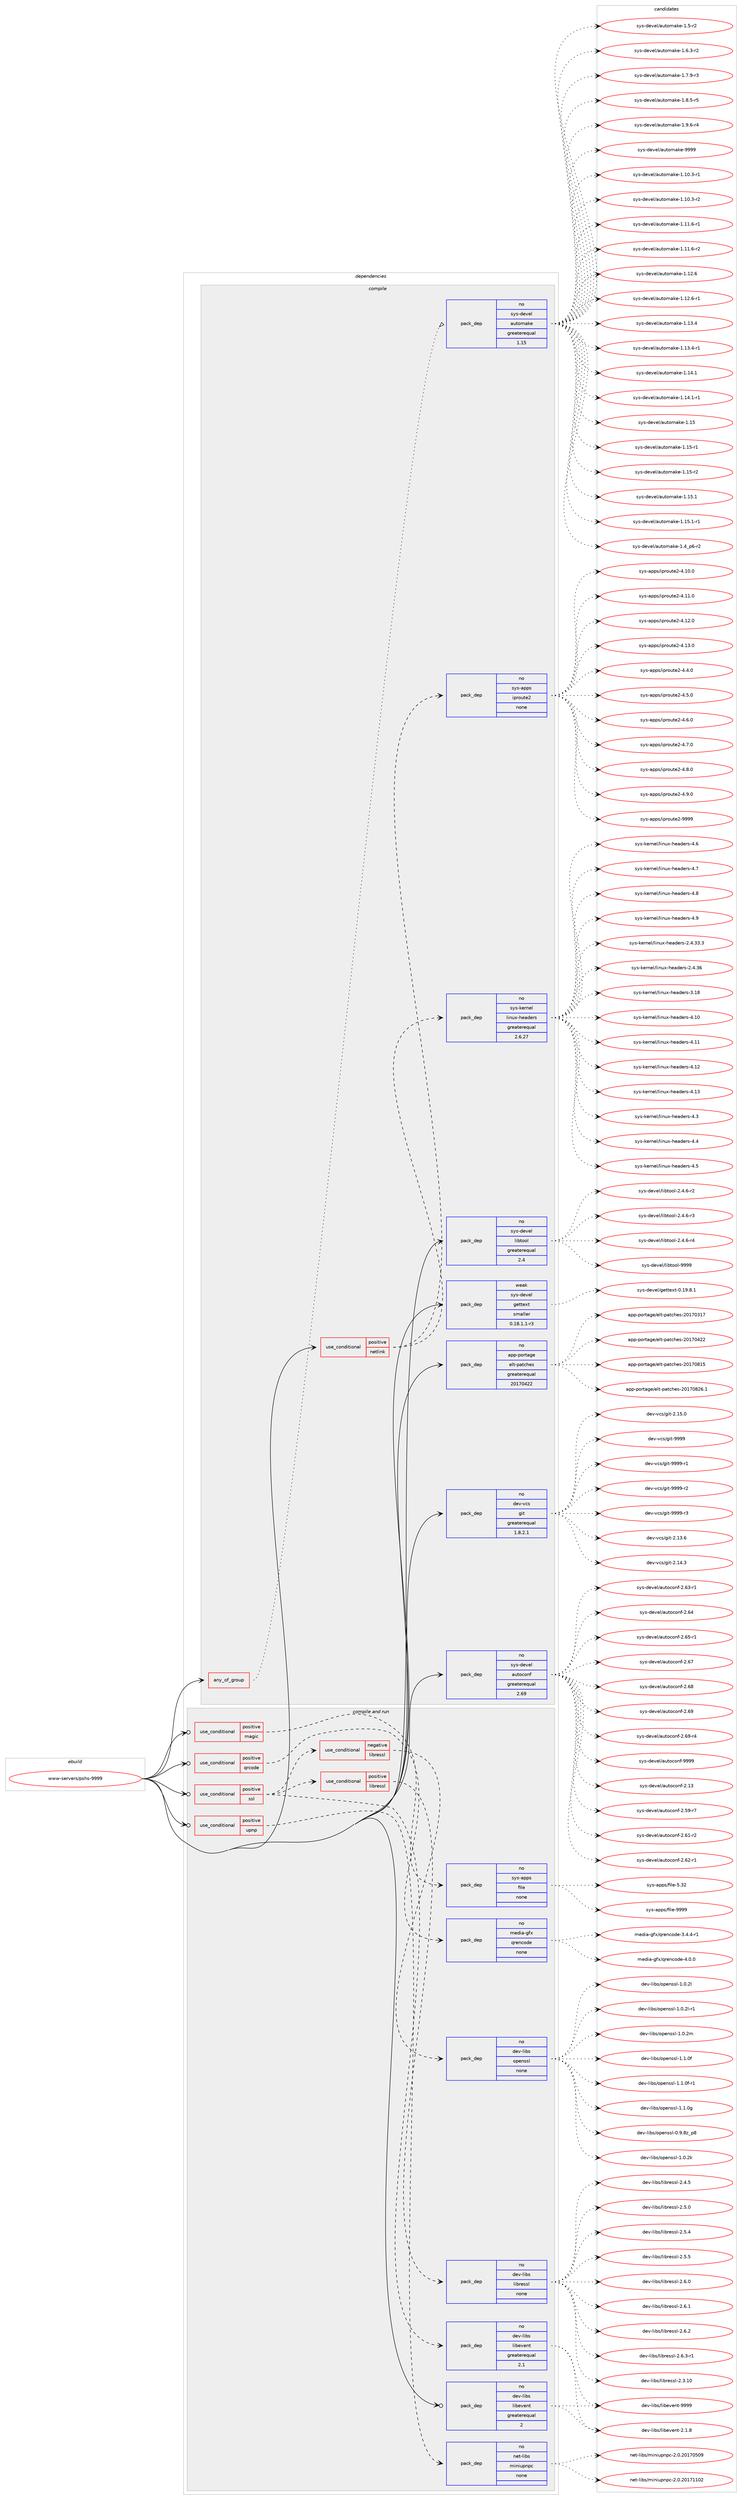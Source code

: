 digraph prolog {

# *************
# Graph options
# *************

newrank=true;
concentrate=true;
compound=true;
graph [rankdir=LR,fontname=Helvetica,fontsize=10,ranksep=1.5];#, ranksep=2.5, nodesep=0.2];
edge  [arrowhead=vee];
node  [fontname=Helvetica,fontsize=10];

# **********
# The ebuild
# **********

subgraph cluster_leftcol {
color=gray;
rank=same;
label=<<i>ebuild</i>>;
id [label="www-servers/pshs-9999", color=red, width=4, href="../www-servers/pshs-9999.svg"];
}

# ****************
# The dependencies
# ****************

subgraph cluster_midcol {
color=gray;
label=<<i>dependencies</i>>;
subgraph cluster_compile {
fillcolor="#eeeeee";
style=filled;
label=<<i>compile</i>>;
subgraph any8980 {
dependency507840 [label=<<TABLE BORDER="0" CELLBORDER="1" CELLSPACING="0" CELLPADDING="4"><TR><TD CELLPADDING="10">any_of_group</TD></TR></TABLE>>, shape=none, color=red];subgraph pack377478 {
dependency507841 [label=<<TABLE BORDER="0" CELLBORDER="1" CELLSPACING="0" CELLPADDING="4" WIDTH="220"><TR><TD ROWSPAN="6" CELLPADDING="30">pack_dep</TD></TR><TR><TD WIDTH="110">no</TD></TR><TR><TD>sys-devel</TD></TR><TR><TD>automake</TD></TR><TR><TD>greaterequal</TD></TR><TR><TD>1.15</TD></TR></TABLE>>, shape=none, color=blue];
}
dependency507840:e -> dependency507841:w [weight=20,style="dotted",arrowhead="oinv"];
}
id:e -> dependency507840:w [weight=20,style="solid",arrowhead="vee"];
subgraph cond121047 {
dependency507842 [label=<<TABLE BORDER="0" CELLBORDER="1" CELLSPACING="0" CELLPADDING="4"><TR><TD ROWSPAN="3" CELLPADDING="10">use_conditional</TD></TR><TR><TD>positive</TD></TR><TR><TD>netlink</TD></TR></TABLE>>, shape=none, color=red];
subgraph pack377479 {
dependency507843 [label=<<TABLE BORDER="0" CELLBORDER="1" CELLSPACING="0" CELLPADDING="4" WIDTH="220"><TR><TD ROWSPAN="6" CELLPADDING="30">pack_dep</TD></TR><TR><TD WIDTH="110">no</TD></TR><TR><TD>sys-apps</TD></TR><TR><TD>iproute2</TD></TR><TR><TD>none</TD></TR><TR><TD></TD></TR></TABLE>>, shape=none, color=blue];
}
dependency507842:e -> dependency507843:w [weight=20,style="dashed",arrowhead="vee"];
subgraph pack377480 {
dependency507844 [label=<<TABLE BORDER="0" CELLBORDER="1" CELLSPACING="0" CELLPADDING="4" WIDTH="220"><TR><TD ROWSPAN="6" CELLPADDING="30">pack_dep</TD></TR><TR><TD WIDTH="110">no</TD></TR><TR><TD>sys-kernel</TD></TR><TR><TD>linux-headers</TD></TR><TR><TD>greaterequal</TD></TR><TR><TD>2.6.27</TD></TR></TABLE>>, shape=none, color=blue];
}
dependency507842:e -> dependency507844:w [weight=20,style="dashed",arrowhead="vee"];
}
id:e -> dependency507842:w [weight=20,style="solid",arrowhead="vee"];
subgraph pack377481 {
dependency507845 [label=<<TABLE BORDER="0" CELLBORDER="1" CELLSPACING="0" CELLPADDING="4" WIDTH="220"><TR><TD ROWSPAN="6" CELLPADDING="30">pack_dep</TD></TR><TR><TD WIDTH="110">no</TD></TR><TR><TD>app-portage</TD></TR><TR><TD>elt-patches</TD></TR><TR><TD>greaterequal</TD></TR><TR><TD>20170422</TD></TR></TABLE>>, shape=none, color=blue];
}
id:e -> dependency507845:w [weight=20,style="solid",arrowhead="vee"];
subgraph pack377482 {
dependency507846 [label=<<TABLE BORDER="0" CELLBORDER="1" CELLSPACING="0" CELLPADDING="4" WIDTH="220"><TR><TD ROWSPAN="6" CELLPADDING="30">pack_dep</TD></TR><TR><TD WIDTH="110">no</TD></TR><TR><TD>dev-vcs</TD></TR><TR><TD>git</TD></TR><TR><TD>greaterequal</TD></TR><TR><TD>1.8.2.1</TD></TR></TABLE>>, shape=none, color=blue];
}
id:e -> dependency507846:w [weight=20,style="solid",arrowhead="vee"];
subgraph pack377483 {
dependency507847 [label=<<TABLE BORDER="0" CELLBORDER="1" CELLSPACING="0" CELLPADDING="4" WIDTH="220"><TR><TD ROWSPAN="6" CELLPADDING="30">pack_dep</TD></TR><TR><TD WIDTH="110">no</TD></TR><TR><TD>sys-devel</TD></TR><TR><TD>autoconf</TD></TR><TR><TD>greaterequal</TD></TR><TR><TD>2.69</TD></TR></TABLE>>, shape=none, color=blue];
}
id:e -> dependency507847:w [weight=20,style="solid",arrowhead="vee"];
subgraph pack377484 {
dependency507848 [label=<<TABLE BORDER="0" CELLBORDER="1" CELLSPACING="0" CELLPADDING="4" WIDTH="220"><TR><TD ROWSPAN="6" CELLPADDING="30">pack_dep</TD></TR><TR><TD WIDTH="110">no</TD></TR><TR><TD>sys-devel</TD></TR><TR><TD>libtool</TD></TR><TR><TD>greaterequal</TD></TR><TR><TD>2.4</TD></TR></TABLE>>, shape=none, color=blue];
}
id:e -> dependency507848:w [weight=20,style="solid",arrowhead="vee"];
subgraph pack377485 {
dependency507849 [label=<<TABLE BORDER="0" CELLBORDER="1" CELLSPACING="0" CELLPADDING="4" WIDTH="220"><TR><TD ROWSPAN="6" CELLPADDING="30">pack_dep</TD></TR><TR><TD WIDTH="110">weak</TD></TR><TR><TD>sys-devel</TD></TR><TR><TD>gettext</TD></TR><TR><TD>smaller</TD></TR><TR><TD>0.18.1.1-r3</TD></TR></TABLE>>, shape=none, color=blue];
}
id:e -> dependency507849:w [weight=20,style="solid",arrowhead="vee"];
}
subgraph cluster_compileandrun {
fillcolor="#eeeeee";
style=filled;
label=<<i>compile and run</i>>;
subgraph cond121048 {
dependency507850 [label=<<TABLE BORDER="0" CELLBORDER="1" CELLSPACING="0" CELLPADDING="4"><TR><TD ROWSPAN="3" CELLPADDING="10">use_conditional</TD></TR><TR><TD>positive</TD></TR><TR><TD>magic</TD></TR></TABLE>>, shape=none, color=red];
subgraph pack377486 {
dependency507851 [label=<<TABLE BORDER="0" CELLBORDER="1" CELLSPACING="0" CELLPADDING="4" WIDTH="220"><TR><TD ROWSPAN="6" CELLPADDING="30">pack_dep</TD></TR><TR><TD WIDTH="110">no</TD></TR><TR><TD>sys-apps</TD></TR><TR><TD>file</TD></TR><TR><TD>none</TD></TR><TR><TD></TD></TR></TABLE>>, shape=none, color=blue];
}
dependency507850:e -> dependency507851:w [weight=20,style="dashed",arrowhead="vee"];
}
id:e -> dependency507850:w [weight=20,style="solid",arrowhead="odotvee"];
subgraph cond121049 {
dependency507852 [label=<<TABLE BORDER="0" CELLBORDER="1" CELLSPACING="0" CELLPADDING="4"><TR><TD ROWSPAN="3" CELLPADDING="10">use_conditional</TD></TR><TR><TD>positive</TD></TR><TR><TD>qrcode</TD></TR></TABLE>>, shape=none, color=red];
subgraph pack377487 {
dependency507853 [label=<<TABLE BORDER="0" CELLBORDER="1" CELLSPACING="0" CELLPADDING="4" WIDTH="220"><TR><TD ROWSPAN="6" CELLPADDING="30">pack_dep</TD></TR><TR><TD WIDTH="110">no</TD></TR><TR><TD>media-gfx</TD></TR><TR><TD>qrencode</TD></TR><TR><TD>none</TD></TR><TR><TD></TD></TR></TABLE>>, shape=none, color=blue];
}
dependency507852:e -> dependency507853:w [weight=20,style="dashed",arrowhead="vee"];
}
id:e -> dependency507852:w [weight=20,style="solid",arrowhead="odotvee"];
subgraph cond121050 {
dependency507854 [label=<<TABLE BORDER="0" CELLBORDER="1" CELLSPACING="0" CELLPADDING="4"><TR><TD ROWSPAN="3" CELLPADDING="10">use_conditional</TD></TR><TR><TD>positive</TD></TR><TR><TD>ssl</TD></TR></TABLE>>, shape=none, color=red];
subgraph pack377488 {
dependency507855 [label=<<TABLE BORDER="0" CELLBORDER="1" CELLSPACING="0" CELLPADDING="4" WIDTH="220"><TR><TD ROWSPAN="6" CELLPADDING="30">pack_dep</TD></TR><TR><TD WIDTH="110">no</TD></TR><TR><TD>dev-libs</TD></TR><TR><TD>libevent</TD></TR><TR><TD>greaterequal</TD></TR><TR><TD>2.1</TD></TR></TABLE>>, shape=none, color=blue];
}
dependency507854:e -> dependency507855:w [weight=20,style="dashed",arrowhead="vee"];
subgraph cond121051 {
dependency507856 [label=<<TABLE BORDER="0" CELLBORDER="1" CELLSPACING="0" CELLPADDING="4"><TR><TD ROWSPAN="3" CELLPADDING="10">use_conditional</TD></TR><TR><TD>negative</TD></TR><TR><TD>libressl</TD></TR></TABLE>>, shape=none, color=red];
subgraph pack377489 {
dependency507857 [label=<<TABLE BORDER="0" CELLBORDER="1" CELLSPACING="0" CELLPADDING="4" WIDTH="220"><TR><TD ROWSPAN="6" CELLPADDING="30">pack_dep</TD></TR><TR><TD WIDTH="110">no</TD></TR><TR><TD>dev-libs</TD></TR><TR><TD>openssl</TD></TR><TR><TD>none</TD></TR><TR><TD></TD></TR></TABLE>>, shape=none, color=blue];
}
dependency507856:e -> dependency507857:w [weight=20,style="dashed",arrowhead="vee"];
}
dependency507854:e -> dependency507856:w [weight=20,style="dashed",arrowhead="vee"];
subgraph cond121052 {
dependency507858 [label=<<TABLE BORDER="0" CELLBORDER="1" CELLSPACING="0" CELLPADDING="4"><TR><TD ROWSPAN="3" CELLPADDING="10">use_conditional</TD></TR><TR><TD>positive</TD></TR><TR><TD>libressl</TD></TR></TABLE>>, shape=none, color=red];
subgraph pack377490 {
dependency507859 [label=<<TABLE BORDER="0" CELLBORDER="1" CELLSPACING="0" CELLPADDING="4" WIDTH="220"><TR><TD ROWSPAN="6" CELLPADDING="30">pack_dep</TD></TR><TR><TD WIDTH="110">no</TD></TR><TR><TD>dev-libs</TD></TR><TR><TD>libressl</TD></TR><TR><TD>none</TD></TR><TR><TD></TD></TR></TABLE>>, shape=none, color=blue];
}
dependency507858:e -> dependency507859:w [weight=20,style="dashed",arrowhead="vee"];
}
dependency507854:e -> dependency507858:w [weight=20,style="dashed",arrowhead="vee"];
}
id:e -> dependency507854:w [weight=20,style="solid",arrowhead="odotvee"];
subgraph cond121053 {
dependency507860 [label=<<TABLE BORDER="0" CELLBORDER="1" CELLSPACING="0" CELLPADDING="4"><TR><TD ROWSPAN="3" CELLPADDING="10">use_conditional</TD></TR><TR><TD>positive</TD></TR><TR><TD>upnp</TD></TR></TABLE>>, shape=none, color=red];
subgraph pack377491 {
dependency507861 [label=<<TABLE BORDER="0" CELLBORDER="1" CELLSPACING="0" CELLPADDING="4" WIDTH="220"><TR><TD ROWSPAN="6" CELLPADDING="30">pack_dep</TD></TR><TR><TD WIDTH="110">no</TD></TR><TR><TD>net-libs</TD></TR><TR><TD>miniupnpc</TD></TR><TR><TD>none</TD></TR><TR><TD></TD></TR></TABLE>>, shape=none, color=blue];
}
dependency507860:e -> dependency507861:w [weight=20,style="dashed",arrowhead="vee"];
}
id:e -> dependency507860:w [weight=20,style="solid",arrowhead="odotvee"];
subgraph pack377492 {
dependency507862 [label=<<TABLE BORDER="0" CELLBORDER="1" CELLSPACING="0" CELLPADDING="4" WIDTH="220"><TR><TD ROWSPAN="6" CELLPADDING="30">pack_dep</TD></TR><TR><TD WIDTH="110">no</TD></TR><TR><TD>dev-libs</TD></TR><TR><TD>libevent</TD></TR><TR><TD>greaterequal</TD></TR><TR><TD>2</TD></TR></TABLE>>, shape=none, color=blue];
}
id:e -> dependency507862:w [weight=20,style="solid",arrowhead="odotvee"];
}
subgraph cluster_run {
fillcolor="#eeeeee";
style=filled;
label=<<i>run</i>>;
}
}

# **************
# The candidates
# **************

subgraph cluster_choices {
rank=same;
color=gray;
label=<<i>candidates</i>>;

subgraph choice377478 {
color=black;
nodesep=1;
choice11512111545100101118101108479711711611110997107101454946494846514511449 [label="sys-devel/automake-1.10.3-r1", color=red, width=4,href="../sys-devel/automake-1.10.3-r1.svg"];
choice11512111545100101118101108479711711611110997107101454946494846514511450 [label="sys-devel/automake-1.10.3-r2", color=red, width=4,href="../sys-devel/automake-1.10.3-r2.svg"];
choice11512111545100101118101108479711711611110997107101454946494946544511449 [label="sys-devel/automake-1.11.6-r1", color=red, width=4,href="../sys-devel/automake-1.11.6-r1.svg"];
choice11512111545100101118101108479711711611110997107101454946494946544511450 [label="sys-devel/automake-1.11.6-r2", color=red, width=4,href="../sys-devel/automake-1.11.6-r2.svg"];
choice1151211154510010111810110847971171161111099710710145494649504654 [label="sys-devel/automake-1.12.6", color=red, width=4,href="../sys-devel/automake-1.12.6.svg"];
choice11512111545100101118101108479711711611110997107101454946495046544511449 [label="sys-devel/automake-1.12.6-r1", color=red, width=4,href="../sys-devel/automake-1.12.6-r1.svg"];
choice1151211154510010111810110847971171161111099710710145494649514652 [label="sys-devel/automake-1.13.4", color=red, width=4,href="../sys-devel/automake-1.13.4.svg"];
choice11512111545100101118101108479711711611110997107101454946495146524511449 [label="sys-devel/automake-1.13.4-r1", color=red, width=4,href="../sys-devel/automake-1.13.4-r1.svg"];
choice1151211154510010111810110847971171161111099710710145494649524649 [label="sys-devel/automake-1.14.1", color=red, width=4,href="../sys-devel/automake-1.14.1.svg"];
choice11512111545100101118101108479711711611110997107101454946495246494511449 [label="sys-devel/automake-1.14.1-r1", color=red, width=4,href="../sys-devel/automake-1.14.1-r1.svg"];
choice115121115451001011181011084797117116111109971071014549464953 [label="sys-devel/automake-1.15", color=red, width=4,href="../sys-devel/automake-1.15.svg"];
choice1151211154510010111810110847971171161111099710710145494649534511449 [label="sys-devel/automake-1.15-r1", color=red, width=4,href="../sys-devel/automake-1.15-r1.svg"];
choice1151211154510010111810110847971171161111099710710145494649534511450 [label="sys-devel/automake-1.15-r2", color=red, width=4,href="../sys-devel/automake-1.15-r2.svg"];
choice1151211154510010111810110847971171161111099710710145494649534649 [label="sys-devel/automake-1.15.1", color=red, width=4,href="../sys-devel/automake-1.15.1.svg"];
choice11512111545100101118101108479711711611110997107101454946495346494511449 [label="sys-devel/automake-1.15.1-r1", color=red, width=4,href="../sys-devel/automake-1.15.1-r1.svg"];
choice115121115451001011181011084797117116111109971071014549465295112544511450 [label="sys-devel/automake-1.4_p6-r2", color=red, width=4,href="../sys-devel/automake-1.4_p6-r2.svg"];
choice11512111545100101118101108479711711611110997107101454946534511450 [label="sys-devel/automake-1.5-r2", color=red, width=4,href="../sys-devel/automake-1.5-r2.svg"];
choice115121115451001011181011084797117116111109971071014549465446514511450 [label="sys-devel/automake-1.6.3-r2", color=red, width=4,href="../sys-devel/automake-1.6.3-r2.svg"];
choice115121115451001011181011084797117116111109971071014549465546574511451 [label="sys-devel/automake-1.7.9-r3", color=red, width=4,href="../sys-devel/automake-1.7.9-r3.svg"];
choice115121115451001011181011084797117116111109971071014549465646534511453 [label="sys-devel/automake-1.8.5-r5", color=red, width=4,href="../sys-devel/automake-1.8.5-r5.svg"];
choice115121115451001011181011084797117116111109971071014549465746544511452 [label="sys-devel/automake-1.9.6-r4", color=red, width=4,href="../sys-devel/automake-1.9.6-r4.svg"];
choice115121115451001011181011084797117116111109971071014557575757 [label="sys-devel/automake-9999", color=red, width=4,href="../sys-devel/automake-9999.svg"];
dependency507841:e -> choice11512111545100101118101108479711711611110997107101454946494846514511449:w [style=dotted,weight="100"];
dependency507841:e -> choice11512111545100101118101108479711711611110997107101454946494846514511450:w [style=dotted,weight="100"];
dependency507841:e -> choice11512111545100101118101108479711711611110997107101454946494946544511449:w [style=dotted,weight="100"];
dependency507841:e -> choice11512111545100101118101108479711711611110997107101454946494946544511450:w [style=dotted,weight="100"];
dependency507841:e -> choice1151211154510010111810110847971171161111099710710145494649504654:w [style=dotted,weight="100"];
dependency507841:e -> choice11512111545100101118101108479711711611110997107101454946495046544511449:w [style=dotted,weight="100"];
dependency507841:e -> choice1151211154510010111810110847971171161111099710710145494649514652:w [style=dotted,weight="100"];
dependency507841:e -> choice11512111545100101118101108479711711611110997107101454946495146524511449:w [style=dotted,weight="100"];
dependency507841:e -> choice1151211154510010111810110847971171161111099710710145494649524649:w [style=dotted,weight="100"];
dependency507841:e -> choice11512111545100101118101108479711711611110997107101454946495246494511449:w [style=dotted,weight="100"];
dependency507841:e -> choice115121115451001011181011084797117116111109971071014549464953:w [style=dotted,weight="100"];
dependency507841:e -> choice1151211154510010111810110847971171161111099710710145494649534511449:w [style=dotted,weight="100"];
dependency507841:e -> choice1151211154510010111810110847971171161111099710710145494649534511450:w [style=dotted,weight="100"];
dependency507841:e -> choice1151211154510010111810110847971171161111099710710145494649534649:w [style=dotted,weight="100"];
dependency507841:e -> choice11512111545100101118101108479711711611110997107101454946495346494511449:w [style=dotted,weight="100"];
dependency507841:e -> choice115121115451001011181011084797117116111109971071014549465295112544511450:w [style=dotted,weight="100"];
dependency507841:e -> choice11512111545100101118101108479711711611110997107101454946534511450:w [style=dotted,weight="100"];
dependency507841:e -> choice115121115451001011181011084797117116111109971071014549465446514511450:w [style=dotted,weight="100"];
dependency507841:e -> choice115121115451001011181011084797117116111109971071014549465546574511451:w [style=dotted,weight="100"];
dependency507841:e -> choice115121115451001011181011084797117116111109971071014549465646534511453:w [style=dotted,weight="100"];
dependency507841:e -> choice115121115451001011181011084797117116111109971071014549465746544511452:w [style=dotted,weight="100"];
dependency507841:e -> choice115121115451001011181011084797117116111109971071014557575757:w [style=dotted,weight="100"];
}
subgraph choice377479 {
color=black;
nodesep=1;
choice1151211154597112112115471051121141111171161015045524649484648 [label="sys-apps/iproute2-4.10.0", color=red, width=4,href="../sys-apps/iproute2-4.10.0.svg"];
choice1151211154597112112115471051121141111171161015045524649494648 [label="sys-apps/iproute2-4.11.0", color=red, width=4,href="../sys-apps/iproute2-4.11.0.svg"];
choice1151211154597112112115471051121141111171161015045524649504648 [label="sys-apps/iproute2-4.12.0", color=red, width=4,href="../sys-apps/iproute2-4.12.0.svg"];
choice1151211154597112112115471051121141111171161015045524649514648 [label="sys-apps/iproute2-4.13.0", color=red, width=4,href="../sys-apps/iproute2-4.13.0.svg"];
choice11512111545971121121154710511211411111711610150455246524648 [label="sys-apps/iproute2-4.4.0", color=red, width=4,href="../sys-apps/iproute2-4.4.0.svg"];
choice11512111545971121121154710511211411111711610150455246534648 [label="sys-apps/iproute2-4.5.0", color=red, width=4,href="../sys-apps/iproute2-4.5.0.svg"];
choice11512111545971121121154710511211411111711610150455246544648 [label="sys-apps/iproute2-4.6.0", color=red, width=4,href="../sys-apps/iproute2-4.6.0.svg"];
choice11512111545971121121154710511211411111711610150455246554648 [label="sys-apps/iproute2-4.7.0", color=red, width=4,href="../sys-apps/iproute2-4.7.0.svg"];
choice11512111545971121121154710511211411111711610150455246564648 [label="sys-apps/iproute2-4.8.0", color=red, width=4,href="../sys-apps/iproute2-4.8.0.svg"];
choice11512111545971121121154710511211411111711610150455246574648 [label="sys-apps/iproute2-4.9.0", color=red, width=4,href="../sys-apps/iproute2-4.9.0.svg"];
choice115121115459711211211547105112114111117116101504557575757 [label="sys-apps/iproute2-9999", color=red, width=4,href="../sys-apps/iproute2-9999.svg"];
dependency507843:e -> choice1151211154597112112115471051121141111171161015045524649484648:w [style=dotted,weight="100"];
dependency507843:e -> choice1151211154597112112115471051121141111171161015045524649494648:w [style=dotted,weight="100"];
dependency507843:e -> choice1151211154597112112115471051121141111171161015045524649504648:w [style=dotted,weight="100"];
dependency507843:e -> choice1151211154597112112115471051121141111171161015045524649514648:w [style=dotted,weight="100"];
dependency507843:e -> choice11512111545971121121154710511211411111711610150455246524648:w [style=dotted,weight="100"];
dependency507843:e -> choice11512111545971121121154710511211411111711610150455246534648:w [style=dotted,weight="100"];
dependency507843:e -> choice11512111545971121121154710511211411111711610150455246544648:w [style=dotted,weight="100"];
dependency507843:e -> choice11512111545971121121154710511211411111711610150455246554648:w [style=dotted,weight="100"];
dependency507843:e -> choice11512111545971121121154710511211411111711610150455246564648:w [style=dotted,weight="100"];
dependency507843:e -> choice11512111545971121121154710511211411111711610150455246574648:w [style=dotted,weight="100"];
dependency507843:e -> choice115121115459711211211547105112114111117116101504557575757:w [style=dotted,weight="100"];
}
subgraph choice377480 {
color=black;
nodesep=1;
choice11512111545107101114110101108471081051101171204510410197100101114115455046524651514651 [label="sys-kernel/linux-headers-2.4.33.3", color=red, width=4,href="../sys-kernel/linux-headers-2.4.33.3.svg"];
choice1151211154510710111411010110847108105110117120451041019710010111411545504652465154 [label="sys-kernel/linux-headers-2.4.36", color=red, width=4,href="../sys-kernel/linux-headers-2.4.36.svg"];
choice115121115451071011141101011084710810511011712045104101971001011141154551464956 [label="sys-kernel/linux-headers-3.18", color=red, width=4,href="../sys-kernel/linux-headers-3.18.svg"];
choice115121115451071011141101011084710810511011712045104101971001011141154552464948 [label="sys-kernel/linux-headers-4.10", color=red, width=4,href="../sys-kernel/linux-headers-4.10.svg"];
choice115121115451071011141101011084710810511011712045104101971001011141154552464949 [label="sys-kernel/linux-headers-4.11", color=red, width=4,href="../sys-kernel/linux-headers-4.11.svg"];
choice115121115451071011141101011084710810511011712045104101971001011141154552464950 [label="sys-kernel/linux-headers-4.12", color=red, width=4,href="../sys-kernel/linux-headers-4.12.svg"];
choice115121115451071011141101011084710810511011712045104101971001011141154552464951 [label="sys-kernel/linux-headers-4.13", color=red, width=4,href="../sys-kernel/linux-headers-4.13.svg"];
choice1151211154510710111411010110847108105110117120451041019710010111411545524651 [label="sys-kernel/linux-headers-4.3", color=red, width=4,href="../sys-kernel/linux-headers-4.3.svg"];
choice1151211154510710111411010110847108105110117120451041019710010111411545524652 [label="sys-kernel/linux-headers-4.4", color=red, width=4,href="../sys-kernel/linux-headers-4.4.svg"];
choice1151211154510710111411010110847108105110117120451041019710010111411545524653 [label="sys-kernel/linux-headers-4.5", color=red, width=4,href="../sys-kernel/linux-headers-4.5.svg"];
choice1151211154510710111411010110847108105110117120451041019710010111411545524654 [label="sys-kernel/linux-headers-4.6", color=red, width=4,href="../sys-kernel/linux-headers-4.6.svg"];
choice1151211154510710111411010110847108105110117120451041019710010111411545524655 [label="sys-kernel/linux-headers-4.7", color=red, width=4,href="../sys-kernel/linux-headers-4.7.svg"];
choice1151211154510710111411010110847108105110117120451041019710010111411545524656 [label="sys-kernel/linux-headers-4.8", color=red, width=4,href="../sys-kernel/linux-headers-4.8.svg"];
choice1151211154510710111411010110847108105110117120451041019710010111411545524657 [label="sys-kernel/linux-headers-4.9", color=red, width=4,href="../sys-kernel/linux-headers-4.9.svg"];
dependency507844:e -> choice11512111545107101114110101108471081051101171204510410197100101114115455046524651514651:w [style=dotted,weight="100"];
dependency507844:e -> choice1151211154510710111411010110847108105110117120451041019710010111411545504652465154:w [style=dotted,weight="100"];
dependency507844:e -> choice115121115451071011141101011084710810511011712045104101971001011141154551464956:w [style=dotted,weight="100"];
dependency507844:e -> choice115121115451071011141101011084710810511011712045104101971001011141154552464948:w [style=dotted,weight="100"];
dependency507844:e -> choice115121115451071011141101011084710810511011712045104101971001011141154552464949:w [style=dotted,weight="100"];
dependency507844:e -> choice115121115451071011141101011084710810511011712045104101971001011141154552464950:w [style=dotted,weight="100"];
dependency507844:e -> choice115121115451071011141101011084710810511011712045104101971001011141154552464951:w [style=dotted,weight="100"];
dependency507844:e -> choice1151211154510710111411010110847108105110117120451041019710010111411545524651:w [style=dotted,weight="100"];
dependency507844:e -> choice1151211154510710111411010110847108105110117120451041019710010111411545524652:w [style=dotted,weight="100"];
dependency507844:e -> choice1151211154510710111411010110847108105110117120451041019710010111411545524653:w [style=dotted,weight="100"];
dependency507844:e -> choice1151211154510710111411010110847108105110117120451041019710010111411545524654:w [style=dotted,weight="100"];
dependency507844:e -> choice1151211154510710111411010110847108105110117120451041019710010111411545524655:w [style=dotted,weight="100"];
dependency507844:e -> choice1151211154510710111411010110847108105110117120451041019710010111411545524656:w [style=dotted,weight="100"];
dependency507844:e -> choice1151211154510710111411010110847108105110117120451041019710010111411545524657:w [style=dotted,weight="100"];
}
subgraph choice377481 {
color=black;
nodesep=1;
choice97112112451121111141169710310147101108116451129711699104101115455048495548514955 [label="app-portage/elt-patches-20170317", color=red, width=4,href="../app-portage/elt-patches-20170317.svg"];
choice97112112451121111141169710310147101108116451129711699104101115455048495548525050 [label="app-portage/elt-patches-20170422", color=red, width=4,href="../app-portage/elt-patches-20170422.svg"];
choice97112112451121111141169710310147101108116451129711699104101115455048495548564953 [label="app-portage/elt-patches-20170815", color=red, width=4,href="../app-portage/elt-patches-20170815.svg"];
choice971121124511211111411697103101471011081164511297116991041011154550484955485650544649 [label="app-portage/elt-patches-20170826.1", color=red, width=4,href="../app-portage/elt-patches-20170826.1.svg"];
dependency507845:e -> choice97112112451121111141169710310147101108116451129711699104101115455048495548514955:w [style=dotted,weight="100"];
dependency507845:e -> choice97112112451121111141169710310147101108116451129711699104101115455048495548525050:w [style=dotted,weight="100"];
dependency507845:e -> choice97112112451121111141169710310147101108116451129711699104101115455048495548564953:w [style=dotted,weight="100"];
dependency507845:e -> choice971121124511211111411697103101471011081164511297116991041011154550484955485650544649:w [style=dotted,weight="100"];
}
subgraph choice377482 {
color=black;
nodesep=1;
choice10010111845118991154710310511645504649514654 [label="dev-vcs/git-2.13.6", color=red, width=4,href="../dev-vcs/git-2.13.6.svg"];
choice10010111845118991154710310511645504649524651 [label="dev-vcs/git-2.14.3", color=red, width=4,href="../dev-vcs/git-2.14.3.svg"];
choice10010111845118991154710310511645504649534648 [label="dev-vcs/git-2.15.0", color=red, width=4,href="../dev-vcs/git-2.15.0.svg"];
choice1001011184511899115471031051164557575757 [label="dev-vcs/git-9999", color=red, width=4,href="../dev-vcs/git-9999.svg"];
choice10010111845118991154710310511645575757574511449 [label="dev-vcs/git-9999-r1", color=red, width=4,href="../dev-vcs/git-9999-r1.svg"];
choice10010111845118991154710310511645575757574511450 [label="dev-vcs/git-9999-r2", color=red, width=4,href="../dev-vcs/git-9999-r2.svg"];
choice10010111845118991154710310511645575757574511451 [label="dev-vcs/git-9999-r3", color=red, width=4,href="../dev-vcs/git-9999-r3.svg"];
dependency507846:e -> choice10010111845118991154710310511645504649514654:w [style=dotted,weight="100"];
dependency507846:e -> choice10010111845118991154710310511645504649524651:w [style=dotted,weight="100"];
dependency507846:e -> choice10010111845118991154710310511645504649534648:w [style=dotted,weight="100"];
dependency507846:e -> choice1001011184511899115471031051164557575757:w [style=dotted,weight="100"];
dependency507846:e -> choice10010111845118991154710310511645575757574511449:w [style=dotted,weight="100"];
dependency507846:e -> choice10010111845118991154710310511645575757574511450:w [style=dotted,weight="100"];
dependency507846:e -> choice10010111845118991154710310511645575757574511451:w [style=dotted,weight="100"];
}
subgraph choice377483 {
color=black;
nodesep=1;
choice115121115451001011181011084797117116111991111101024550464951 [label="sys-devel/autoconf-2.13", color=red, width=4,href="../sys-devel/autoconf-2.13.svg"];
choice1151211154510010111810110847971171161119911111010245504653574511455 [label="sys-devel/autoconf-2.59-r7", color=red, width=4,href="../sys-devel/autoconf-2.59-r7.svg"];
choice1151211154510010111810110847971171161119911111010245504654494511450 [label="sys-devel/autoconf-2.61-r2", color=red, width=4,href="../sys-devel/autoconf-2.61-r2.svg"];
choice1151211154510010111810110847971171161119911111010245504654504511449 [label="sys-devel/autoconf-2.62-r1", color=red, width=4,href="../sys-devel/autoconf-2.62-r1.svg"];
choice1151211154510010111810110847971171161119911111010245504654514511449 [label="sys-devel/autoconf-2.63-r1", color=red, width=4,href="../sys-devel/autoconf-2.63-r1.svg"];
choice115121115451001011181011084797117116111991111101024550465452 [label="sys-devel/autoconf-2.64", color=red, width=4,href="../sys-devel/autoconf-2.64.svg"];
choice1151211154510010111810110847971171161119911111010245504654534511449 [label="sys-devel/autoconf-2.65-r1", color=red, width=4,href="../sys-devel/autoconf-2.65-r1.svg"];
choice115121115451001011181011084797117116111991111101024550465455 [label="sys-devel/autoconf-2.67", color=red, width=4,href="../sys-devel/autoconf-2.67.svg"];
choice115121115451001011181011084797117116111991111101024550465456 [label="sys-devel/autoconf-2.68", color=red, width=4,href="../sys-devel/autoconf-2.68.svg"];
choice115121115451001011181011084797117116111991111101024550465457 [label="sys-devel/autoconf-2.69", color=red, width=4,href="../sys-devel/autoconf-2.69.svg"];
choice1151211154510010111810110847971171161119911111010245504654574511452 [label="sys-devel/autoconf-2.69-r4", color=red, width=4,href="../sys-devel/autoconf-2.69-r4.svg"];
choice115121115451001011181011084797117116111991111101024557575757 [label="sys-devel/autoconf-9999", color=red, width=4,href="../sys-devel/autoconf-9999.svg"];
dependency507847:e -> choice115121115451001011181011084797117116111991111101024550464951:w [style=dotted,weight="100"];
dependency507847:e -> choice1151211154510010111810110847971171161119911111010245504653574511455:w [style=dotted,weight="100"];
dependency507847:e -> choice1151211154510010111810110847971171161119911111010245504654494511450:w [style=dotted,weight="100"];
dependency507847:e -> choice1151211154510010111810110847971171161119911111010245504654504511449:w [style=dotted,weight="100"];
dependency507847:e -> choice1151211154510010111810110847971171161119911111010245504654514511449:w [style=dotted,weight="100"];
dependency507847:e -> choice115121115451001011181011084797117116111991111101024550465452:w [style=dotted,weight="100"];
dependency507847:e -> choice1151211154510010111810110847971171161119911111010245504654534511449:w [style=dotted,weight="100"];
dependency507847:e -> choice115121115451001011181011084797117116111991111101024550465455:w [style=dotted,weight="100"];
dependency507847:e -> choice115121115451001011181011084797117116111991111101024550465456:w [style=dotted,weight="100"];
dependency507847:e -> choice115121115451001011181011084797117116111991111101024550465457:w [style=dotted,weight="100"];
dependency507847:e -> choice1151211154510010111810110847971171161119911111010245504654574511452:w [style=dotted,weight="100"];
dependency507847:e -> choice115121115451001011181011084797117116111991111101024557575757:w [style=dotted,weight="100"];
}
subgraph choice377484 {
color=black;
nodesep=1;
choice1151211154510010111810110847108105981161111111084550465246544511450 [label="sys-devel/libtool-2.4.6-r2", color=red, width=4,href="../sys-devel/libtool-2.4.6-r2.svg"];
choice1151211154510010111810110847108105981161111111084550465246544511451 [label="sys-devel/libtool-2.4.6-r3", color=red, width=4,href="../sys-devel/libtool-2.4.6-r3.svg"];
choice1151211154510010111810110847108105981161111111084550465246544511452 [label="sys-devel/libtool-2.4.6-r4", color=red, width=4,href="../sys-devel/libtool-2.4.6-r4.svg"];
choice1151211154510010111810110847108105981161111111084557575757 [label="sys-devel/libtool-9999", color=red, width=4,href="../sys-devel/libtool-9999.svg"];
dependency507848:e -> choice1151211154510010111810110847108105981161111111084550465246544511450:w [style=dotted,weight="100"];
dependency507848:e -> choice1151211154510010111810110847108105981161111111084550465246544511451:w [style=dotted,weight="100"];
dependency507848:e -> choice1151211154510010111810110847108105981161111111084550465246544511452:w [style=dotted,weight="100"];
dependency507848:e -> choice1151211154510010111810110847108105981161111111084557575757:w [style=dotted,weight="100"];
}
subgraph choice377485 {
color=black;
nodesep=1;
choice1151211154510010111810110847103101116116101120116454846495746564649 [label="sys-devel/gettext-0.19.8.1", color=red, width=4,href="../sys-devel/gettext-0.19.8.1.svg"];
dependency507849:e -> choice1151211154510010111810110847103101116116101120116454846495746564649:w [style=dotted,weight="100"];
}
subgraph choice377486 {
color=black;
nodesep=1;
choice1151211154597112112115471021051081014553465150 [label="sys-apps/file-5.32", color=red, width=4,href="../sys-apps/file-5.32.svg"];
choice1151211154597112112115471021051081014557575757 [label="sys-apps/file-9999", color=red, width=4,href="../sys-apps/file-9999.svg"];
dependency507851:e -> choice1151211154597112112115471021051081014553465150:w [style=dotted,weight="100"];
dependency507851:e -> choice1151211154597112112115471021051081014557575757:w [style=dotted,weight="100"];
}
subgraph choice377487 {
color=black;
nodesep=1;
choice109101100105974510310212047113114101110991111001014551465246524511449 [label="media-gfx/qrencode-3.4.4-r1", color=red, width=4,href="../media-gfx/qrencode-3.4.4-r1.svg"];
choice10910110010597451031021204711311410111099111100101455246484648 [label="media-gfx/qrencode-4.0.0", color=red, width=4,href="../media-gfx/qrencode-4.0.0.svg"];
dependency507853:e -> choice109101100105974510310212047113114101110991111001014551465246524511449:w [style=dotted,weight="100"];
dependency507853:e -> choice10910110010597451031021204711311410111099111100101455246484648:w [style=dotted,weight="100"];
}
subgraph choice377488 {
color=black;
nodesep=1;
choice10010111845108105981154710810598101118101110116455046494656 [label="dev-libs/libevent-2.1.8", color=red, width=4,href="../dev-libs/libevent-2.1.8.svg"];
choice100101118451081059811547108105981011181011101164557575757 [label="dev-libs/libevent-9999", color=red, width=4,href="../dev-libs/libevent-9999.svg"];
dependency507855:e -> choice10010111845108105981154710810598101118101110116455046494656:w [style=dotted,weight="100"];
dependency507855:e -> choice100101118451081059811547108105981011181011101164557575757:w [style=dotted,weight="100"];
}
subgraph choice377489 {
color=black;
nodesep=1;
choice1001011184510810598115471111121011101151151084548465746561229511256 [label="dev-libs/openssl-0.9.8z_p8", color=red, width=4,href="../dev-libs/openssl-0.9.8z_p8.svg"];
choice100101118451081059811547111112101110115115108454946484650107 [label="dev-libs/openssl-1.0.2k", color=red, width=4,href="../dev-libs/openssl-1.0.2k.svg"];
choice100101118451081059811547111112101110115115108454946484650108 [label="dev-libs/openssl-1.0.2l", color=red, width=4,href="../dev-libs/openssl-1.0.2l.svg"];
choice1001011184510810598115471111121011101151151084549464846501084511449 [label="dev-libs/openssl-1.0.2l-r1", color=red, width=4,href="../dev-libs/openssl-1.0.2l-r1.svg"];
choice100101118451081059811547111112101110115115108454946484650109 [label="dev-libs/openssl-1.0.2m", color=red, width=4,href="../dev-libs/openssl-1.0.2m.svg"];
choice100101118451081059811547111112101110115115108454946494648102 [label="dev-libs/openssl-1.1.0f", color=red, width=4,href="../dev-libs/openssl-1.1.0f.svg"];
choice1001011184510810598115471111121011101151151084549464946481024511449 [label="dev-libs/openssl-1.1.0f-r1", color=red, width=4,href="../dev-libs/openssl-1.1.0f-r1.svg"];
choice100101118451081059811547111112101110115115108454946494648103 [label="dev-libs/openssl-1.1.0g", color=red, width=4,href="../dev-libs/openssl-1.1.0g.svg"];
dependency507857:e -> choice1001011184510810598115471111121011101151151084548465746561229511256:w [style=dotted,weight="100"];
dependency507857:e -> choice100101118451081059811547111112101110115115108454946484650107:w [style=dotted,weight="100"];
dependency507857:e -> choice100101118451081059811547111112101110115115108454946484650108:w [style=dotted,weight="100"];
dependency507857:e -> choice1001011184510810598115471111121011101151151084549464846501084511449:w [style=dotted,weight="100"];
dependency507857:e -> choice100101118451081059811547111112101110115115108454946484650109:w [style=dotted,weight="100"];
dependency507857:e -> choice100101118451081059811547111112101110115115108454946494648102:w [style=dotted,weight="100"];
dependency507857:e -> choice1001011184510810598115471111121011101151151084549464946481024511449:w [style=dotted,weight="100"];
dependency507857:e -> choice100101118451081059811547111112101110115115108454946494648103:w [style=dotted,weight="100"];
}
subgraph choice377490 {
color=black;
nodesep=1;
choice1001011184510810598115471081059811410111511510845504651464948 [label="dev-libs/libressl-2.3.10", color=red, width=4,href="../dev-libs/libressl-2.3.10.svg"];
choice10010111845108105981154710810598114101115115108455046524653 [label="dev-libs/libressl-2.4.5", color=red, width=4,href="../dev-libs/libressl-2.4.5.svg"];
choice10010111845108105981154710810598114101115115108455046534648 [label="dev-libs/libressl-2.5.0", color=red, width=4,href="../dev-libs/libressl-2.5.0.svg"];
choice10010111845108105981154710810598114101115115108455046534652 [label="dev-libs/libressl-2.5.4", color=red, width=4,href="../dev-libs/libressl-2.5.4.svg"];
choice10010111845108105981154710810598114101115115108455046534653 [label="dev-libs/libressl-2.5.5", color=red, width=4,href="../dev-libs/libressl-2.5.5.svg"];
choice10010111845108105981154710810598114101115115108455046544648 [label="dev-libs/libressl-2.6.0", color=red, width=4,href="../dev-libs/libressl-2.6.0.svg"];
choice10010111845108105981154710810598114101115115108455046544649 [label="dev-libs/libressl-2.6.1", color=red, width=4,href="../dev-libs/libressl-2.6.1.svg"];
choice10010111845108105981154710810598114101115115108455046544650 [label="dev-libs/libressl-2.6.2", color=red, width=4,href="../dev-libs/libressl-2.6.2.svg"];
choice100101118451081059811547108105981141011151151084550465446514511449 [label="dev-libs/libressl-2.6.3-r1", color=red, width=4,href="../dev-libs/libressl-2.6.3-r1.svg"];
dependency507859:e -> choice1001011184510810598115471081059811410111511510845504651464948:w [style=dotted,weight="100"];
dependency507859:e -> choice10010111845108105981154710810598114101115115108455046524653:w [style=dotted,weight="100"];
dependency507859:e -> choice10010111845108105981154710810598114101115115108455046534648:w [style=dotted,weight="100"];
dependency507859:e -> choice10010111845108105981154710810598114101115115108455046534652:w [style=dotted,weight="100"];
dependency507859:e -> choice10010111845108105981154710810598114101115115108455046534653:w [style=dotted,weight="100"];
dependency507859:e -> choice10010111845108105981154710810598114101115115108455046544648:w [style=dotted,weight="100"];
dependency507859:e -> choice10010111845108105981154710810598114101115115108455046544649:w [style=dotted,weight="100"];
dependency507859:e -> choice10010111845108105981154710810598114101115115108455046544650:w [style=dotted,weight="100"];
dependency507859:e -> choice100101118451081059811547108105981141011151151084550465446514511449:w [style=dotted,weight="100"];
}
subgraph choice377491 {
color=black;
nodesep=1;
choice1101011164510810598115471091051101051171121101129945504648465048495548534857 [label="net-libs/miniupnpc-2.0.20170509", color=red, width=4,href="../net-libs/miniupnpc-2.0.20170509.svg"];
choice1101011164510810598115471091051101051171121101129945504648465048495549494850 [label="net-libs/miniupnpc-2.0.20171102", color=red, width=4,href="../net-libs/miniupnpc-2.0.20171102.svg"];
dependency507861:e -> choice1101011164510810598115471091051101051171121101129945504648465048495548534857:w [style=dotted,weight="100"];
dependency507861:e -> choice1101011164510810598115471091051101051171121101129945504648465048495549494850:w [style=dotted,weight="100"];
}
subgraph choice377492 {
color=black;
nodesep=1;
choice10010111845108105981154710810598101118101110116455046494656 [label="dev-libs/libevent-2.1.8", color=red, width=4,href="../dev-libs/libevent-2.1.8.svg"];
choice100101118451081059811547108105981011181011101164557575757 [label="dev-libs/libevent-9999", color=red, width=4,href="../dev-libs/libevent-9999.svg"];
dependency507862:e -> choice10010111845108105981154710810598101118101110116455046494656:w [style=dotted,weight="100"];
dependency507862:e -> choice100101118451081059811547108105981011181011101164557575757:w [style=dotted,weight="100"];
}
}

}
